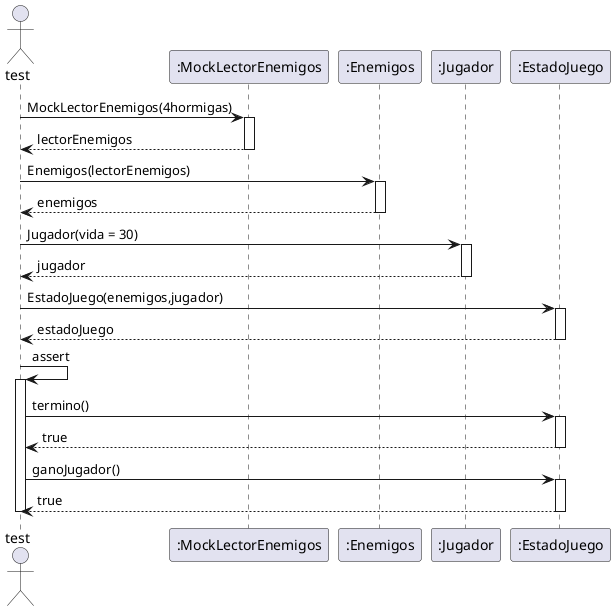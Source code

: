 @startuml

Actor test as sis


participant ":MockLectorEnemigos" as mock
participant ":Enemigos" as enemies
participant ":Jugador" as mockJ
participant ":EstadoJuego" as state

sis-> mock: MockLectorEnemigos(4hormigas)
activate mock
mock --> sis : lectorEnemigos
deactivate mock

sis-> enemies: Enemigos(lectorEnemigos)
activate enemies
enemies --> sis : enemigos
deactivate enemies

sis-> mockJ: Jugador(vida = 30)
activate mockJ
mockJ --> sis : jugador
deactivate mockJ


sis-> state: EstadoJuego(enemigos,jugador)
activate state
state --> sis : estadoJuego
deactivate state

sis->sis: assert
activate sis


sis-> state: termino()
activate state
state --> sis : true
deactivate state

sis-> state: ganoJugador()
activate state
state --> sis : true
deactivate state

deactivate sis




@enduml
